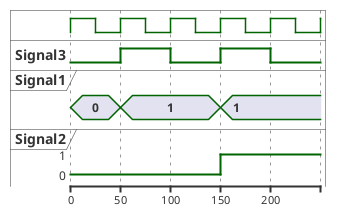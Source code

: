{
  "sha1": "6pgf1lhm8qqiv2waota0x4o4jrivgrq",
  "insertion": {
    "when": "2024-05-30T20:48:21.002Z",
    "user": "plantuml@gmail.com"
  }
}
@startuml
clock clk with period 50
binary "Signal3" as S3
concise "Signal1" as S1
robust "Signal2" as S2

@clk*0
S1 is 0
S2 is 0

@clk*1
S1 is 1
S3 is high

@clk*2
S3 is down

@clk*3
S1 is 1
S2 is 1
S3 is 1

@clk*4
S3 is down
@enduml
